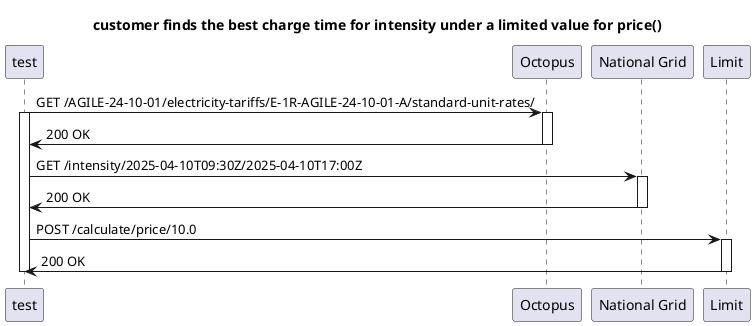 @startuml
title customer finds the best charge time for intensity under a limited value for price()
participant "test"
participant "Octopus"
participant "National Grid"
participant "Limit"
"test" -> "Octopus": GET /AGILE-24-10-01/electricity-tariffs/E-1R-AGILE-24-10-01-A/standard-unit-rates/
activate "test"
activate "Octopus"
"Octopus" -> "test": 200 OK
deactivate "Octopus"

"test" -> "National Grid": GET /intensity/2025-04-10T09:30Z/2025-04-10T17:00Z

activate "National Grid"
"National Grid" -> "test": 200 OK
deactivate "National Grid"

"test" -> "Limit": POST /calculate/price/10.0

activate "Limit"
"Limit" -> "test": 200 OK
deactivate "Limit"
deactivate "test"
@enduml